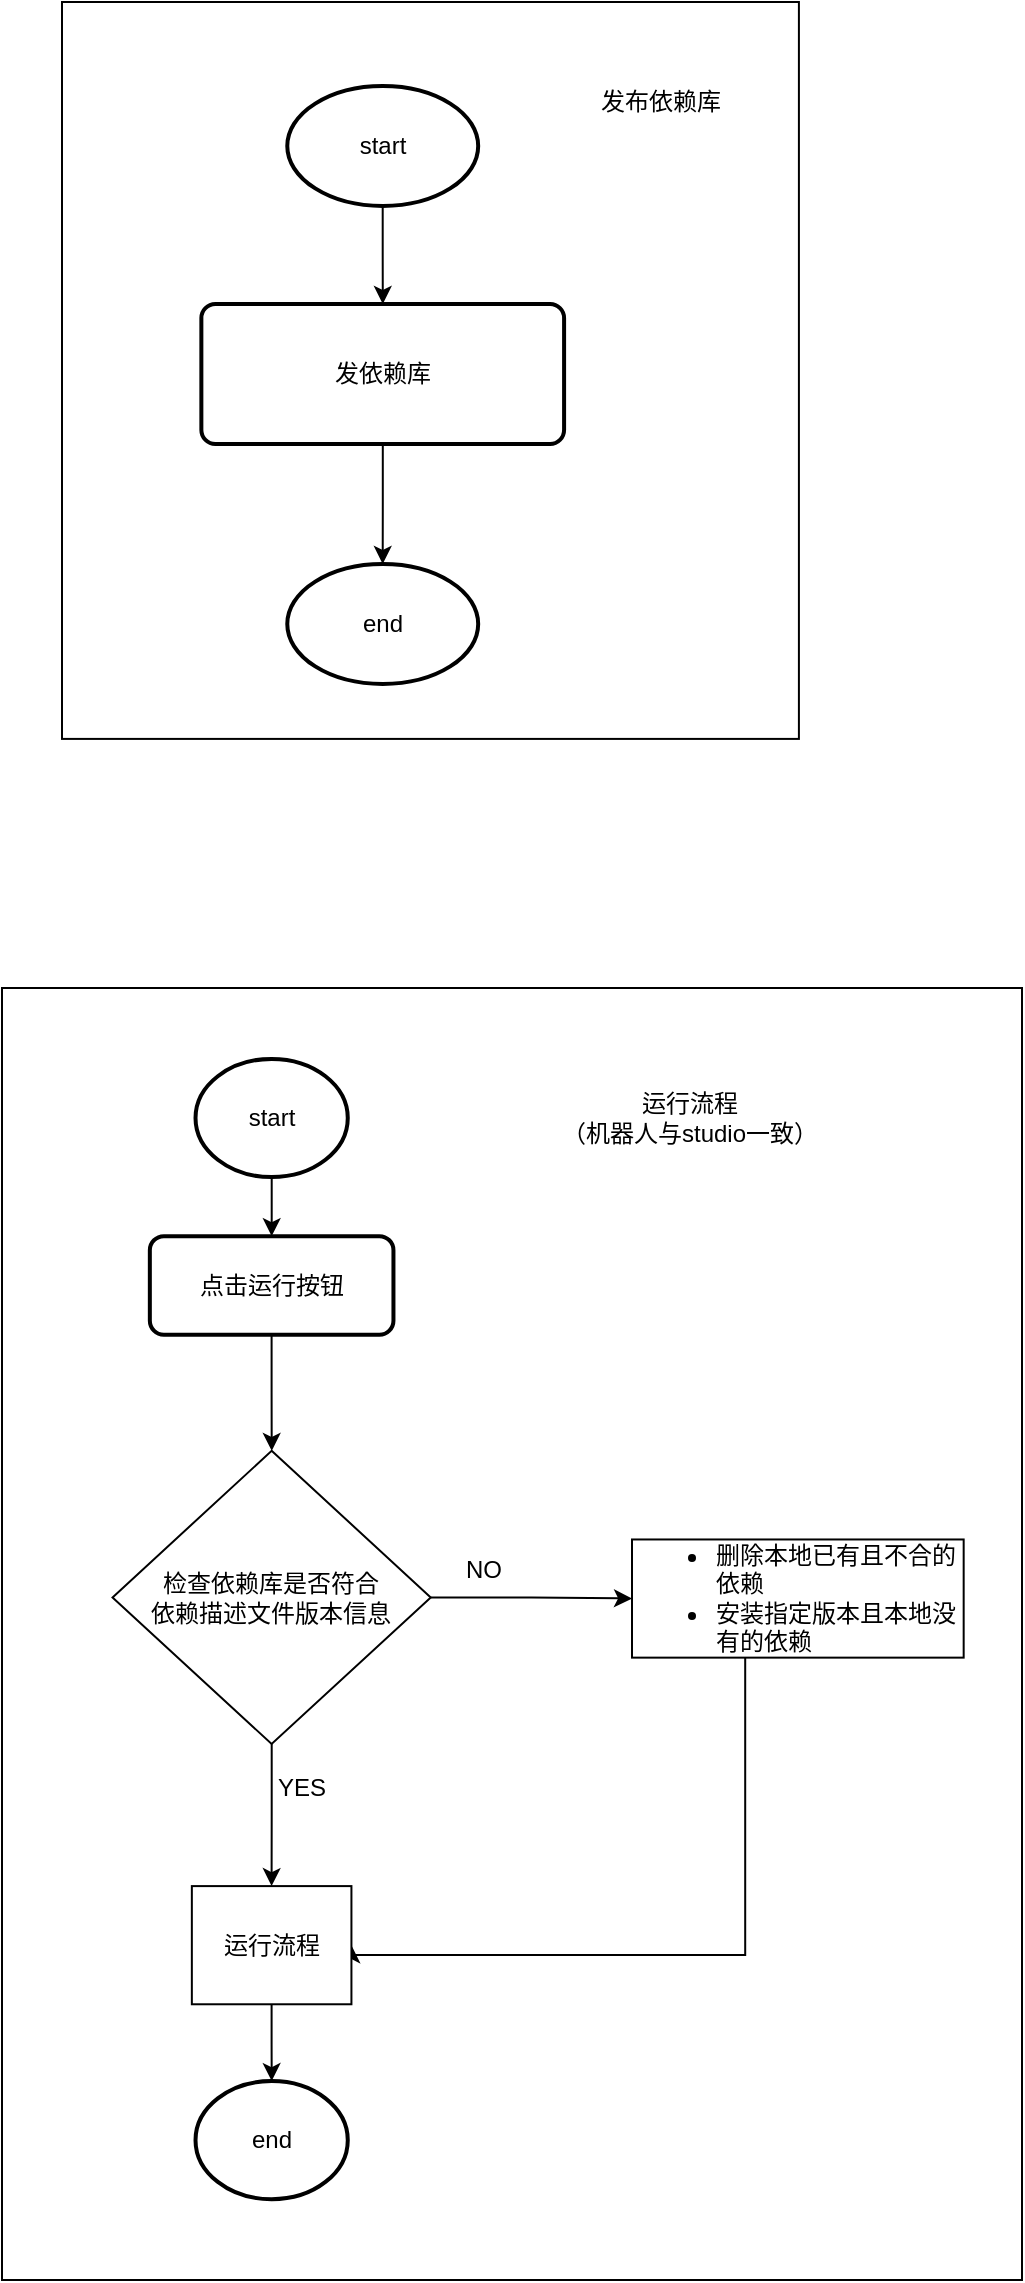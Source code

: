 <mxfile version="20.8.20" type="github">
  <diagram name="第 1 页" id="jzlJeiso7Pvc1WCV_yvY">
    <mxGraphModel dx="1434" dy="3227" grid="0" gridSize="10" guides="1" tooltips="1" connect="1" arrows="1" fold="1" page="1" pageScale="1" pageWidth="1169" pageHeight="827" math="0" shadow="0">
      <root>
        <mxCell id="0" />
        <mxCell id="1" parent="0" />
        <mxCell id="1U5JIpxvgaTDl-cOjemG-27" value="" style="group;strokeColor=default;" vertex="1" connectable="0" parent="1">
          <mxGeometry x="83" y="-1259" width="510" height="646" as="geometry" />
        </mxCell>
        <mxCell id="1U5JIpxvgaTDl-cOjemG-36" value="" style="edgeStyle=orthogonalEdgeStyle;rounded=0;orthogonalLoop=1;jettySize=auto;html=1;" edge="1" parent="1U5JIpxvgaTDl-cOjemG-27" source="1U5JIpxvgaTDl-cOjemG-4" target="1U5JIpxvgaTDl-cOjemG-5">
          <mxGeometry relative="1" as="geometry" />
        </mxCell>
        <mxCell id="1U5JIpxvgaTDl-cOjemG-4" value="start" style="strokeWidth=2;html=1;shape=mxgraph.flowchart.start_1;whiteSpace=wrap;" vertex="1" parent="1U5JIpxvgaTDl-cOjemG-27">
          <mxGeometry x="96.758" y="35.451" width="76.127" height="59.085" as="geometry" />
        </mxCell>
        <mxCell id="1U5JIpxvgaTDl-cOjemG-35" value="" style="edgeStyle=orthogonalEdgeStyle;rounded=0;orthogonalLoop=1;jettySize=auto;html=1;" edge="1" parent="1U5JIpxvgaTDl-cOjemG-27" source="1U5JIpxvgaTDl-cOjemG-5" target="1U5JIpxvgaTDl-cOjemG-10">
          <mxGeometry relative="1" as="geometry" />
        </mxCell>
        <mxCell id="1U5JIpxvgaTDl-cOjemG-5" value="点击运行按钮" style="rounded=1;whiteSpace=wrap;html=1;absoluteArcSize=1;arcSize=14;strokeWidth=2;" vertex="1" parent="1U5JIpxvgaTDl-cOjemG-27">
          <mxGeometry x="73.92" y="124.079" width="121.803" height="49.238" as="geometry" />
        </mxCell>
        <mxCell id="1U5JIpxvgaTDl-cOjemG-6" value="end" style="strokeWidth=2;html=1;shape=mxgraph.flowchart.start_1;whiteSpace=wrap;" vertex="1" parent="1U5JIpxvgaTDl-cOjemG-27">
          <mxGeometry x="96.758" y="546.54" width="76.127" height="59.085" as="geometry" />
        </mxCell>
        <mxCell id="1U5JIpxvgaTDl-cOjemG-10" value="检查依赖库是否符合&lt;br&gt;依赖描述文件版本信息" style="rhombus;whiteSpace=wrap;html=1;" vertex="1" parent="1U5JIpxvgaTDl-cOjemG-27">
          <mxGeometry x="55.27" y="231.42" width="159.1" height="146.58" as="geometry" />
        </mxCell>
        <mxCell id="1U5JIpxvgaTDl-cOjemG-26" value="运行流程&lt;br&gt;（机器人与studio一致）" style="text;html=1;strokeColor=none;fillColor=none;align=center;verticalAlign=middle;whiteSpace=wrap;rounded=0;" vertex="1" parent="1U5JIpxvgaTDl-cOjemG-27">
          <mxGeometry x="255" y="50.22" width="178" height="29.54" as="geometry" />
        </mxCell>
        <mxCell id="1U5JIpxvgaTDl-cOjemG-33" style="edgeStyle=orthogonalEdgeStyle;rounded=0;orthogonalLoop=1;jettySize=auto;html=1;entryX=1;entryY=0.5;entryDx=0;entryDy=0;" edge="1" parent="1U5JIpxvgaTDl-cOjemG-27" source="1U5JIpxvgaTDl-cOjemG-28" target="1U5JIpxvgaTDl-cOjemG-31">
          <mxGeometry relative="1" as="geometry">
            <Array as="points">
              <mxPoint x="371.621" y="483.515" />
              <mxPoint x="174.932" y="483.515" />
            </Array>
          </mxGeometry>
        </mxCell>
        <mxCell id="1U5JIpxvgaTDl-cOjemG-28" value="&lt;ul&gt;&lt;li&gt;&lt;span style=&quot;background-color: initial;&quot;&gt;删除本地已有且不合的依赖&lt;/span&gt;&lt;/li&gt;&lt;li&gt;安装指定版本且本地没有的依赖&lt;/li&gt;&lt;/ul&gt;" style="whiteSpace=wrap;html=1;align=left;" vertex="1" parent="1U5JIpxvgaTDl-cOjemG-27">
          <mxGeometry x="315.0" y="275.734" width="165.836" height="59.085" as="geometry" />
        </mxCell>
        <mxCell id="1U5JIpxvgaTDl-cOjemG-29" value="" style="edgeStyle=orthogonalEdgeStyle;rounded=0;orthogonalLoop=1;jettySize=auto;html=1;" edge="1" parent="1U5JIpxvgaTDl-cOjemG-27" source="1U5JIpxvgaTDl-cOjemG-10" target="1U5JIpxvgaTDl-cOjemG-28">
          <mxGeometry relative="1" as="geometry" />
        </mxCell>
        <mxCell id="1U5JIpxvgaTDl-cOjemG-30" value="NO" style="text;html=1;strokeColor=none;fillColor=none;align=center;verticalAlign=middle;whiteSpace=wrap;rounded=0;" vertex="1" parent="1U5JIpxvgaTDl-cOjemG-27">
          <mxGeometry x="217.995" y="275.733" width="45.676" height="29.543" as="geometry" />
        </mxCell>
        <mxCell id="1U5JIpxvgaTDl-cOjemG-34" value="" style="edgeStyle=orthogonalEdgeStyle;rounded=0;orthogonalLoop=1;jettySize=auto;html=1;" edge="1" parent="1U5JIpxvgaTDl-cOjemG-27" source="1U5JIpxvgaTDl-cOjemG-31" target="1U5JIpxvgaTDl-cOjemG-6">
          <mxGeometry relative="1" as="geometry" />
        </mxCell>
        <mxCell id="1U5JIpxvgaTDl-cOjemG-31" value="运行流程" style="whiteSpace=wrap;html=1;" vertex="1" parent="1U5JIpxvgaTDl-cOjemG-27">
          <mxGeometry x="94.924" y="449.049" width="79.791" height="59.085" as="geometry" />
        </mxCell>
        <mxCell id="1U5JIpxvgaTDl-cOjemG-32" value="" style="edgeStyle=orthogonalEdgeStyle;rounded=0;orthogonalLoop=1;jettySize=auto;html=1;" edge="1" parent="1U5JIpxvgaTDl-cOjemG-27" source="1U5JIpxvgaTDl-cOjemG-10" target="1U5JIpxvgaTDl-cOjemG-31">
          <mxGeometry relative="1" as="geometry" />
        </mxCell>
        <mxCell id="1U5JIpxvgaTDl-cOjemG-57" value="YES" style="text;html=1;strokeColor=none;fillColor=none;align=center;verticalAlign=middle;whiteSpace=wrap;rounded=0;" vertex="1" parent="1U5JIpxvgaTDl-cOjemG-27">
          <mxGeometry x="127.205" y="385.003" width="45.676" height="29.543" as="geometry" />
        </mxCell>
        <mxCell id="1U5JIpxvgaTDl-cOjemG-40" value="" style="group" vertex="1" connectable="0" parent="1">
          <mxGeometry x="113" y="-1752" width="368.455" height="368.455" as="geometry" />
        </mxCell>
        <mxCell id="1U5JIpxvgaTDl-cOjemG-17" value="" style="whiteSpace=wrap;html=1;aspect=fixed;strokeColor=default;container=0;" vertex="1" parent="1U5JIpxvgaTDl-cOjemG-40">
          <mxGeometry width="368.455" height="368.455" as="geometry" />
        </mxCell>
        <mxCell id="1U5JIpxvgaTDl-cOjemG-1" value="start" style="strokeWidth=2;html=1;shape=mxgraph.flowchart.start_1;whiteSpace=wrap;movable=1;resizable=1;rotatable=1;deletable=1;editable=1;locked=0;connectable=1;container=0;" vertex="1" parent="1U5JIpxvgaTDl-cOjemG-40">
          <mxGeometry x="112.636" y="42" width="95.455" height="60" as="geometry" />
        </mxCell>
        <mxCell id="1U5JIpxvgaTDl-cOjemG-2" value="发依赖库" style="rounded=1;whiteSpace=wrap;html=1;absoluteArcSize=1;arcSize=14;strokeWidth=2;movable=1;resizable=1;rotatable=1;deletable=1;editable=1;locked=0;connectable=1;container=0;" vertex="1" parent="1U5JIpxvgaTDl-cOjemG-40">
          <mxGeometry x="69.682" y="151" width="181.364" height="70" as="geometry" />
        </mxCell>
        <mxCell id="1U5JIpxvgaTDl-cOjemG-38" value="" style="edgeStyle=orthogonalEdgeStyle;rounded=0;orthogonalLoop=1;jettySize=auto;html=1;" edge="1" parent="1U5JIpxvgaTDl-cOjemG-40" source="1U5JIpxvgaTDl-cOjemG-1" target="1U5JIpxvgaTDl-cOjemG-2">
          <mxGeometry relative="1" as="geometry" />
        </mxCell>
        <mxCell id="1U5JIpxvgaTDl-cOjemG-3" value="end" style="strokeWidth=2;html=1;shape=mxgraph.flowchart.start_1;whiteSpace=wrap;movable=1;resizable=1;rotatable=1;deletable=1;editable=1;locked=0;connectable=1;container=0;" vertex="1" parent="1U5JIpxvgaTDl-cOjemG-40">
          <mxGeometry x="112.636" y="281" width="95.455" height="60" as="geometry" />
        </mxCell>
        <mxCell id="1U5JIpxvgaTDl-cOjemG-39" value="" style="edgeStyle=orthogonalEdgeStyle;rounded=0;orthogonalLoop=1;jettySize=auto;html=1;" edge="1" parent="1U5JIpxvgaTDl-cOjemG-40" source="1U5JIpxvgaTDl-cOjemG-2" target="1U5JIpxvgaTDl-cOjemG-3">
          <mxGeometry relative="1" as="geometry" />
        </mxCell>
        <mxCell id="1U5JIpxvgaTDl-cOjemG-14" value="发布依赖库" style="text;html=1;strokeColor=none;fillColor=none;align=center;verticalAlign=middle;whiteSpace=wrap;rounded=0;container=0;" vertex="1" parent="1U5JIpxvgaTDl-cOjemG-40">
          <mxGeometry x="251.045" y="36" width="96.762" height="28.68" as="geometry" />
        </mxCell>
      </root>
    </mxGraphModel>
  </diagram>
</mxfile>

